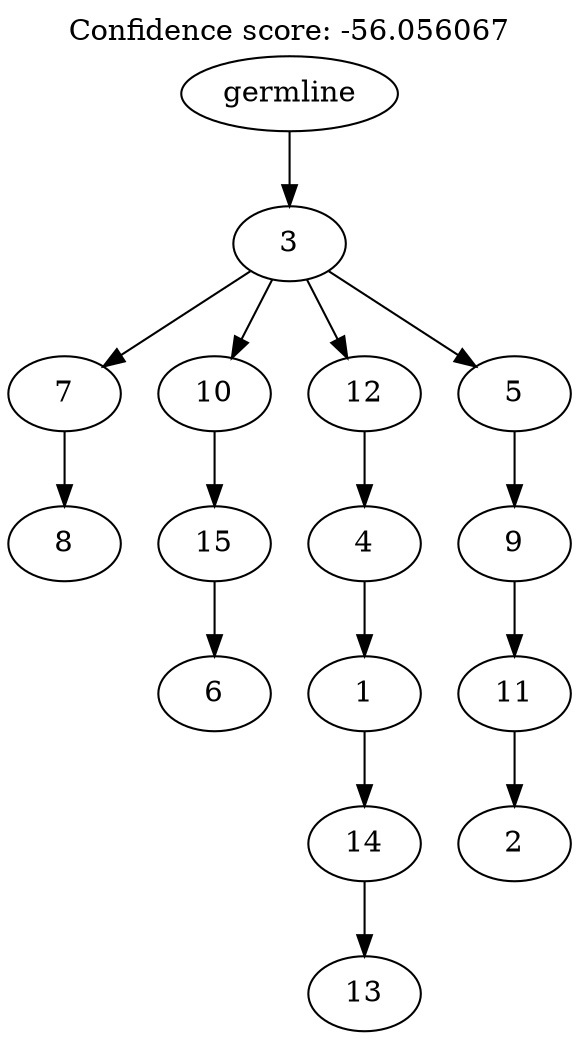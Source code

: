 digraph g {
	"14" -> "15";
	"15" [label="8"];
	"12" -> "13";
	"13" [label="6"];
	"11" -> "12";
	"12" [label="15"];
	"9" -> "10";
	"10" [label="13"];
	"8" -> "9";
	"9" [label="14"];
	"7" -> "8";
	"8" [label="1"];
	"6" -> "7";
	"7" [label="4"];
	"4" -> "5";
	"5" [label="2"];
	"3" -> "4";
	"4" [label="11"];
	"2" -> "3";
	"3" [label="9"];
	"1" -> "2";
	"2" [label="5"];
	"1" -> "6";
	"6" [label="12"];
	"1" -> "11";
	"11" [label="10"];
	"1" -> "14";
	"14" [label="7"];
	"0" -> "1";
	"1" [label="3"];
	"0" [label="germline"];
	labelloc="t";
	label="Confidence score: -56.056067";
}
